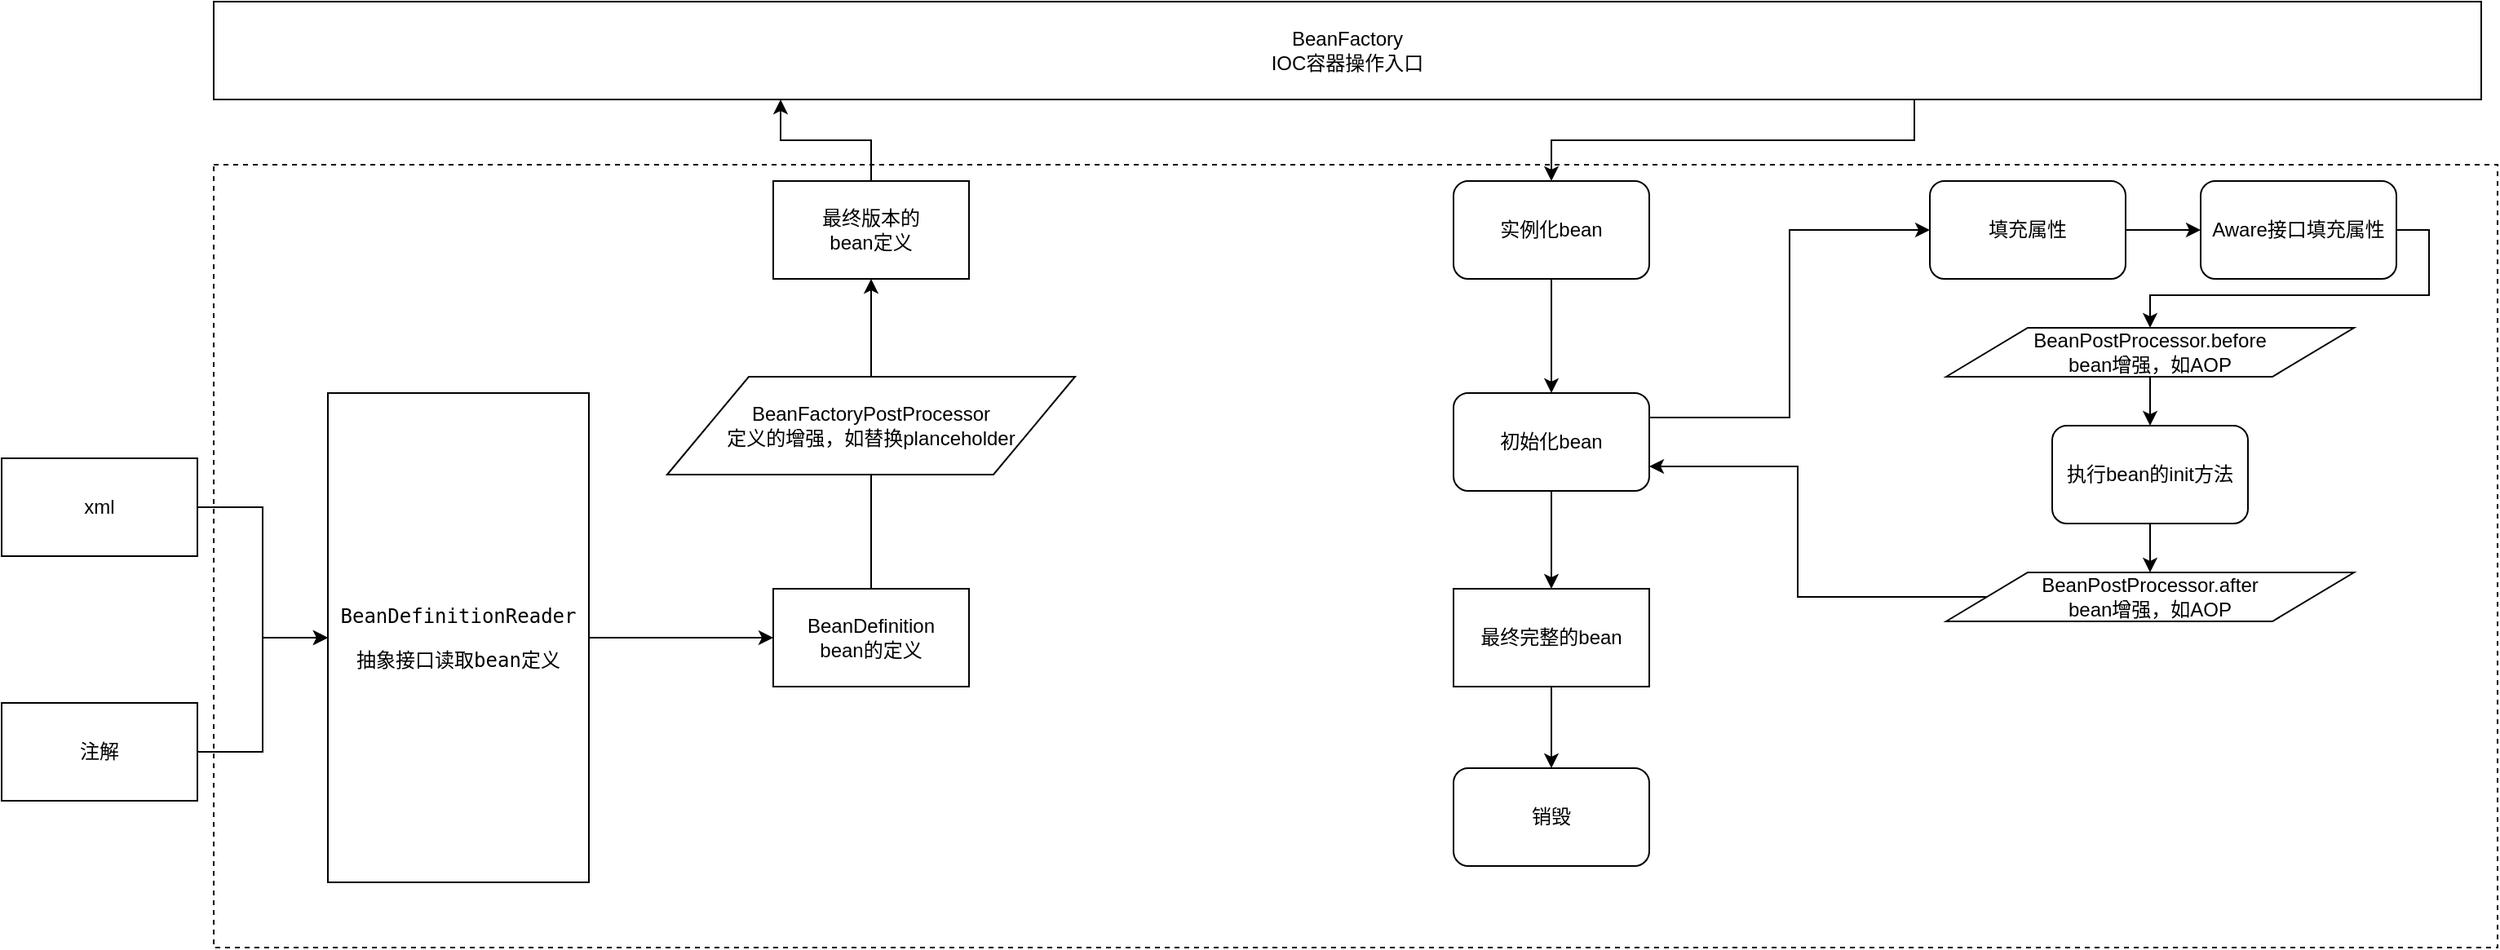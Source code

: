 <mxfile version="10.8.0" type="device"><diagram id="Enenld6gX1qCdvHNeC0y" name="容器启动"><mxGraphModel dx="1660" dy="992" grid="1" gridSize="10" guides="1" tooltips="1" connect="1" arrows="1" fold="1" page="1" pageScale="1" pageWidth="1169" pageHeight="827" math="0" shadow="0"><root><mxCell id="0"/><mxCell id="1" parent="0"/><mxCell id="0dd5Pmah_tIvtGYd8eI7-41" value="" style="rounded=0;whiteSpace=wrap;html=1;dashed=1;" vertex="1" parent="1"><mxGeometry x="230" y="320" width="1400" height="480" as="geometry"/></mxCell><mxCell id="0dd5Pmah_tIvtGYd8eI7-6" style="edgeStyle=orthogonalEdgeStyle;rounded=0;orthogonalLoop=1;jettySize=auto;html=1;" edge="1" parent="1" source="0dd5Pmah_tIvtGYd8eI7-3" target="0dd5Pmah_tIvtGYd8eI7-5"><mxGeometry relative="1" as="geometry"/></mxCell><mxCell id="0dd5Pmah_tIvtGYd8eI7-3" value="xml" style="rounded=0;whiteSpace=wrap;html=1;" vertex="1" parent="1"><mxGeometry x="100" y="500" width="120" height="60" as="geometry"/></mxCell><mxCell id="0dd5Pmah_tIvtGYd8eI7-7" style="edgeStyle=orthogonalEdgeStyle;rounded=0;orthogonalLoop=1;jettySize=auto;html=1;" edge="1" parent="1" source="0dd5Pmah_tIvtGYd8eI7-4" target="0dd5Pmah_tIvtGYd8eI7-5"><mxGeometry relative="1" as="geometry"/></mxCell><mxCell id="0dd5Pmah_tIvtGYd8eI7-4" value="注解" style="rounded=0;whiteSpace=wrap;html=1;" vertex="1" parent="1"><mxGeometry x="100" y="650" width="120" height="60" as="geometry"/></mxCell><mxCell id="0dd5Pmah_tIvtGYd8eI7-11" style="edgeStyle=orthogonalEdgeStyle;rounded=0;orthogonalLoop=1;jettySize=auto;html=1;" edge="1" parent="1" source="0dd5Pmah_tIvtGYd8eI7-5" target="0dd5Pmah_tIvtGYd8eI7-10"><mxGeometry relative="1" as="geometry"/></mxCell><mxCell id="0dd5Pmah_tIvtGYd8eI7-5" value="&lt;pre&gt;BeanDefinitionReader&lt;/pre&gt;&lt;pre&gt;抽象接口读取bean定义&lt;/pre&gt;" style="rounded=0;whiteSpace=wrap;html=1;" vertex="1" parent="1"><mxGeometry x="300" y="460" width="160" height="300" as="geometry"/></mxCell><mxCell id="0dd5Pmah_tIvtGYd8eI7-13" value="" style="edgeStyle=orthogonalEdgeStyle;rounded=0;orthogonalLoop=1;jettySize=auto;html=1;" edge="1" parent="1" source="0dd5Pmah_tIvtGYd8eI7-10" target="0dd5Pmah_tIvtGYd8eI7-12"><mxGeometry relative="1" as="geometry"/></mxCell><mxCell id="0dd5Pmah_tIvtGYd8eI7-10" value="BeanDefinition&lt;br&gt;bean的定义&lt;br&gt;" style="rounded=0;whiteSpace=wrap;html=1;" vertex="1" parent="1"><mxGeometry x="573" y="580" width="120" height="60" as="geometry"/></mxCell><mxCell id="0dd5Pmah_tIvtGYd8eI7-16" style="edgeStyle=orthogonalEdgeStyle;rounded=0;orthogonalLoop=1;jettySize=auto;html=1;entryX=0.25;entryY=1;entryDx=0;entryDy=0;" edge="1" parent="1" source="0dd5Pmah_tIvtGYd8eI7-12" target="0dd5Pmah_tIvtGYd8eI7-15"><mxGeometry relative="1" as="geometry"/></mxCell><mxCell id="0dd5Pmah_tIvtGYd8eI7-12" value="最终版本的&lt;br&gt;bean定义&lt;br&gt;" style="rounded=0;whiteSpace=wrap;html=1;" vertex="1" parent="1"><mxGeometry x="573" y="330" width="120" height="60" as="geometry"/></mxCell><mxCell id="0dd5Pmah_tIvtGYd8eI7-14" value="BeanFactoryPostProcessor&lt;br&gt;定义的增强，如替换planceholder&lt;br&gt;" style="shape=parallelogram;perimeter=parallelogramPerimeter;whiteSpace=wrap;html=1;" vertex="1" parent="1"><mxGeometry x="508" y="450" width="250" height="60" as="geometry"/></mxCell><mxCell id="0dd5Pmah_tIvtGYd8eI7-26" style="edgeStyle=orthogonalEdgeStyle;rounded=0;orthogonalLoop=1;jettySize=auto;html=1;exitX=0.75;exitY=1;exitDx=0;exitDy=0;" edge="1" parent="1" source="0dd5Pmah_tIvtGYd8eI7-15" target="0dd5Pmah_tIvtGYd8eI7-20"><mxGeometry relative="1" as="geometry"/></mxCell><mxCell id="0dd5Pmah_tIvtGYd8eI7-15" value="BeanFactory&lt;br&gt;IOC容器操作入口&lt;br&gt;" style="rounded=0;whiteSpace=wrap;html=1;" vertex="1" parent="1"><mxGeometry x="230" y="220" width="1390" height="60" as="geometry"/></mxCell><mxCell id="0dd5Pmah_tIvtGYd8eI7-22" value="" style="edgeStyle=orthogonalEdgeStyle;rounded=0;orthogonalLoop=1;jettySize=auto;html=1;" edge="1" parent="1" source="0dd5Pmah_tIvtGYd8eI7-20" target="0dd5Pmah_tIvtGYd8eI7-21"><mxGeometry relative="1" as="geometry"/></mxCell><mxCell id="0dd5Pmah_tIvtGYd8eI7-20" value="实例化bean" style="rounded=1;whiteSpace=wrap;html=1;" vertex="1" parent="1"><mxGeometry x="990" y="330" width="120" height="60" as="geometry"/></mxCell><mxCell id="0dd5Pmah_tIvtGYd8eI7-24" style="edgeStyle=orthogonalEdgeStyle;rounded=0;orthogonalLoop=1;jettySize=auto;html=1;" edge="1" parent="1" source="0dd5Pmah_tIvtGYd8eI7-21" target="0dd5Pmah_tIvtGYd8eI7-23"><mxGeometry relative="1" as="geometry"/></mxCell><mxCell id="0dd5Pmah_tIvtGYd8eI7-29" value="" style="edgeStyle=orthogonalEdgeStyle;rounded=0;orthogonalLoop=1;jettySize=auto;html=1;entryX=0;entryY=0.5;entryDx=0;entryDy=0;exitX=1;exitY=0.25;exitDx=0;exitDy=0;" edge="1" parent="1" source="0dd5Pmah_tIvtGYd8eI7-21" target="0dd5Pmah_tIvtGYd8eI7-28"><mxGeometry relative="1" as="geometry"/></mxCell><mxCell id="0dd5Pmah_tIvtGYd8eI7-21" value="初始化bean" style="rounded=1;whiteSpace=wrap;html=1;" vertex="1" parent="1"><mxGeometry x="990" y="460" width="120" height="60" as="geometry"/></mxCell><mxCell id="0dd5Pmah_tIvtGYd8eI7-31" value="" style="edgeStyle=orthogonalEdgeStyle;rounded=0;orthogonalLoop=1;jettySize=auto;html=1;" edge="1" parent="1" source="0dd5Pmah_tIvtGYd8eI7-28" target="0dd5Pmah_tIvtGYd8eI7-30"><mxGeometry relative="1" as="geometry"/></mxCell><mxCell id="0dd5Pmah_tIvtGYd8eI7-28" value="填充属性" style="rounded=1;whiteSpace=wrap;html=1;" vertex="1" parent="1"><mxGeometry x="1282" y="330" width="120" height="60" as="geometry"/></mxCell><mxCell id="0dd5Pmah_tIvtGYd8eI7-33" style="edgeStyle=orthogonalEdgeStyle;rounded=0;orthogonalLoop=1;jettySize=auto;html=1;exitX=1;exitY=0.5;exitDx=0;exitDy=0;" edge="1" parent="1" source="0dd5Pmah_tIvtGYd8eI7-30" target="0dd5Pmah_tIvtGYd8eI7-32"><mxGeometry relative="1" as="geometry"><Array as="points"><mxPoint x="1588" y="360"/><mxPoint x="1588" y="400"/><mxPoint x="1417" y="400"/></Array></mxGeometry></mxCell><mxCell id="0dd5Pmah_tIvtGYd8eI7-30" value="Aware接口填充属性" style="rounded=1;whiteSpace=wrap;html=1;" vertex="1" parent="1"><mxGeometry x="1448" y="330" width="120" height="60" as="geometry"/></mxCell><mxCell id="0dd5Pmah_tIvtGYd8eI7-27" style="edgeStyle=orthogonalEdgeStyle;rounded=0;orthogonalLoop=1;jettySize=auto;html=1;" edge="1" parent="1" source="0dd5Pmah_tIvtGYd8eI7-23" target="0dd5Pmah_tIvtGYd8eI7-25"><mxGeometry relative="1" as="geometry"/></mxCell><mxCell id="0dd5Pmah_tIvtGYd8eI7-23" value="最终完整的bean" style="rounded=0;whiteSpace=wrap;html=1;" vertex="1" parent="1"><mxGeometry x="990" y="580" width="120" height="60" as="geometry"/></mxCell><mxCell id="0dd5Pmah_tIvtGYd8eI7-25" value="销毁" style="rounded=1;whiteSpace=wrap;html=1;" vertex="1" parent="1"><mxGeometry x="990" y="690" width="120" height="60" as="geometry"/></mxCell><mxCell id="0dd5Pmah_tIvtGYd8eI7-37" style="edgeStyle=orthogonalEdgeStyle;rounded=0;orthogonalLoop=1;jettySize=auto;html=1;" edge="1" parent="1" source="0dd5Pmah_tIvtGYd8eI7-32" target="0dd5Pmah_tIvtGYd8eI7-36"><mxGeometry relative="1" as="geometry"/></mxCell><mxCell id="0dd5Pmah_tIvtGYd8eI7-32" value="BeanPostProcessor.before&lt;br&gt;bean增强，如AOP&lt;br&gt;" style="shape=parallelogram;perimeter=parallelogramPerimeter;whiteSpace=wrap;html=1;" vertex="1" parent="1"><mxGeometry x="1292" y="420" width="250" height="30" as="geometry"/></mxCell><mxCell id="0dd5Pmah_tIvtGYd8eI7-39" style="edgeStyle=orthogonalEdgeStyle;rounded=0;orthogonalLoop=1;jettySize=auto;html=1;" edge="1" parent="1" source="0dd5Pmah_tIvtGYd8eI7-36" target="0dd5Pmah_tIvtGYd8eI7-38"><mxGeometry relative="1" as="geometry"/></mxCell><mxCell id="0dd5Pmah_tIvtGYd8eI7-36" value="执行bean的init方法" style="rounded=1;whiteSpace=wrap;html=1;" vertex="1" parent="1"><mxGeometry x="1357" y="480" width="120" height="60" as="geometry"/></mxCell><mxCell id="0dd5Pmah_tIvtGYd8eI7-40" style="edgeStyle=orthogonalEdgeStyle;rounded=0;orthogonalLoop=1;jettySize=auto;html=1;entryX=1;entryY=0.75;entryDx=0;entryDy=0;" edge="1" parent="1" source="0dd5Pmah_tIvtGYd8eI7-38" target="0dd5Pmah_tIvtGYd8eI7-21"><mxGeometry relative="1" as="geometry"/></mxCell><mxCell id="0dd5Pmah_tIvtGYd8eI7-38" value="BeanPostProcessor.after&lt;br&gt;bean增强，如AOP&lt;br&gt;" style="shape=parallelogram;perimeter=parallelogramPerimeter;whiteSpace=wrap;html=1;" vertex="1" parent="1"><mxGeometry x="1292" y="570" width="250" height="30" as="geometry"/></mxCell></root></mxGraphModel></diagram></mxfile>